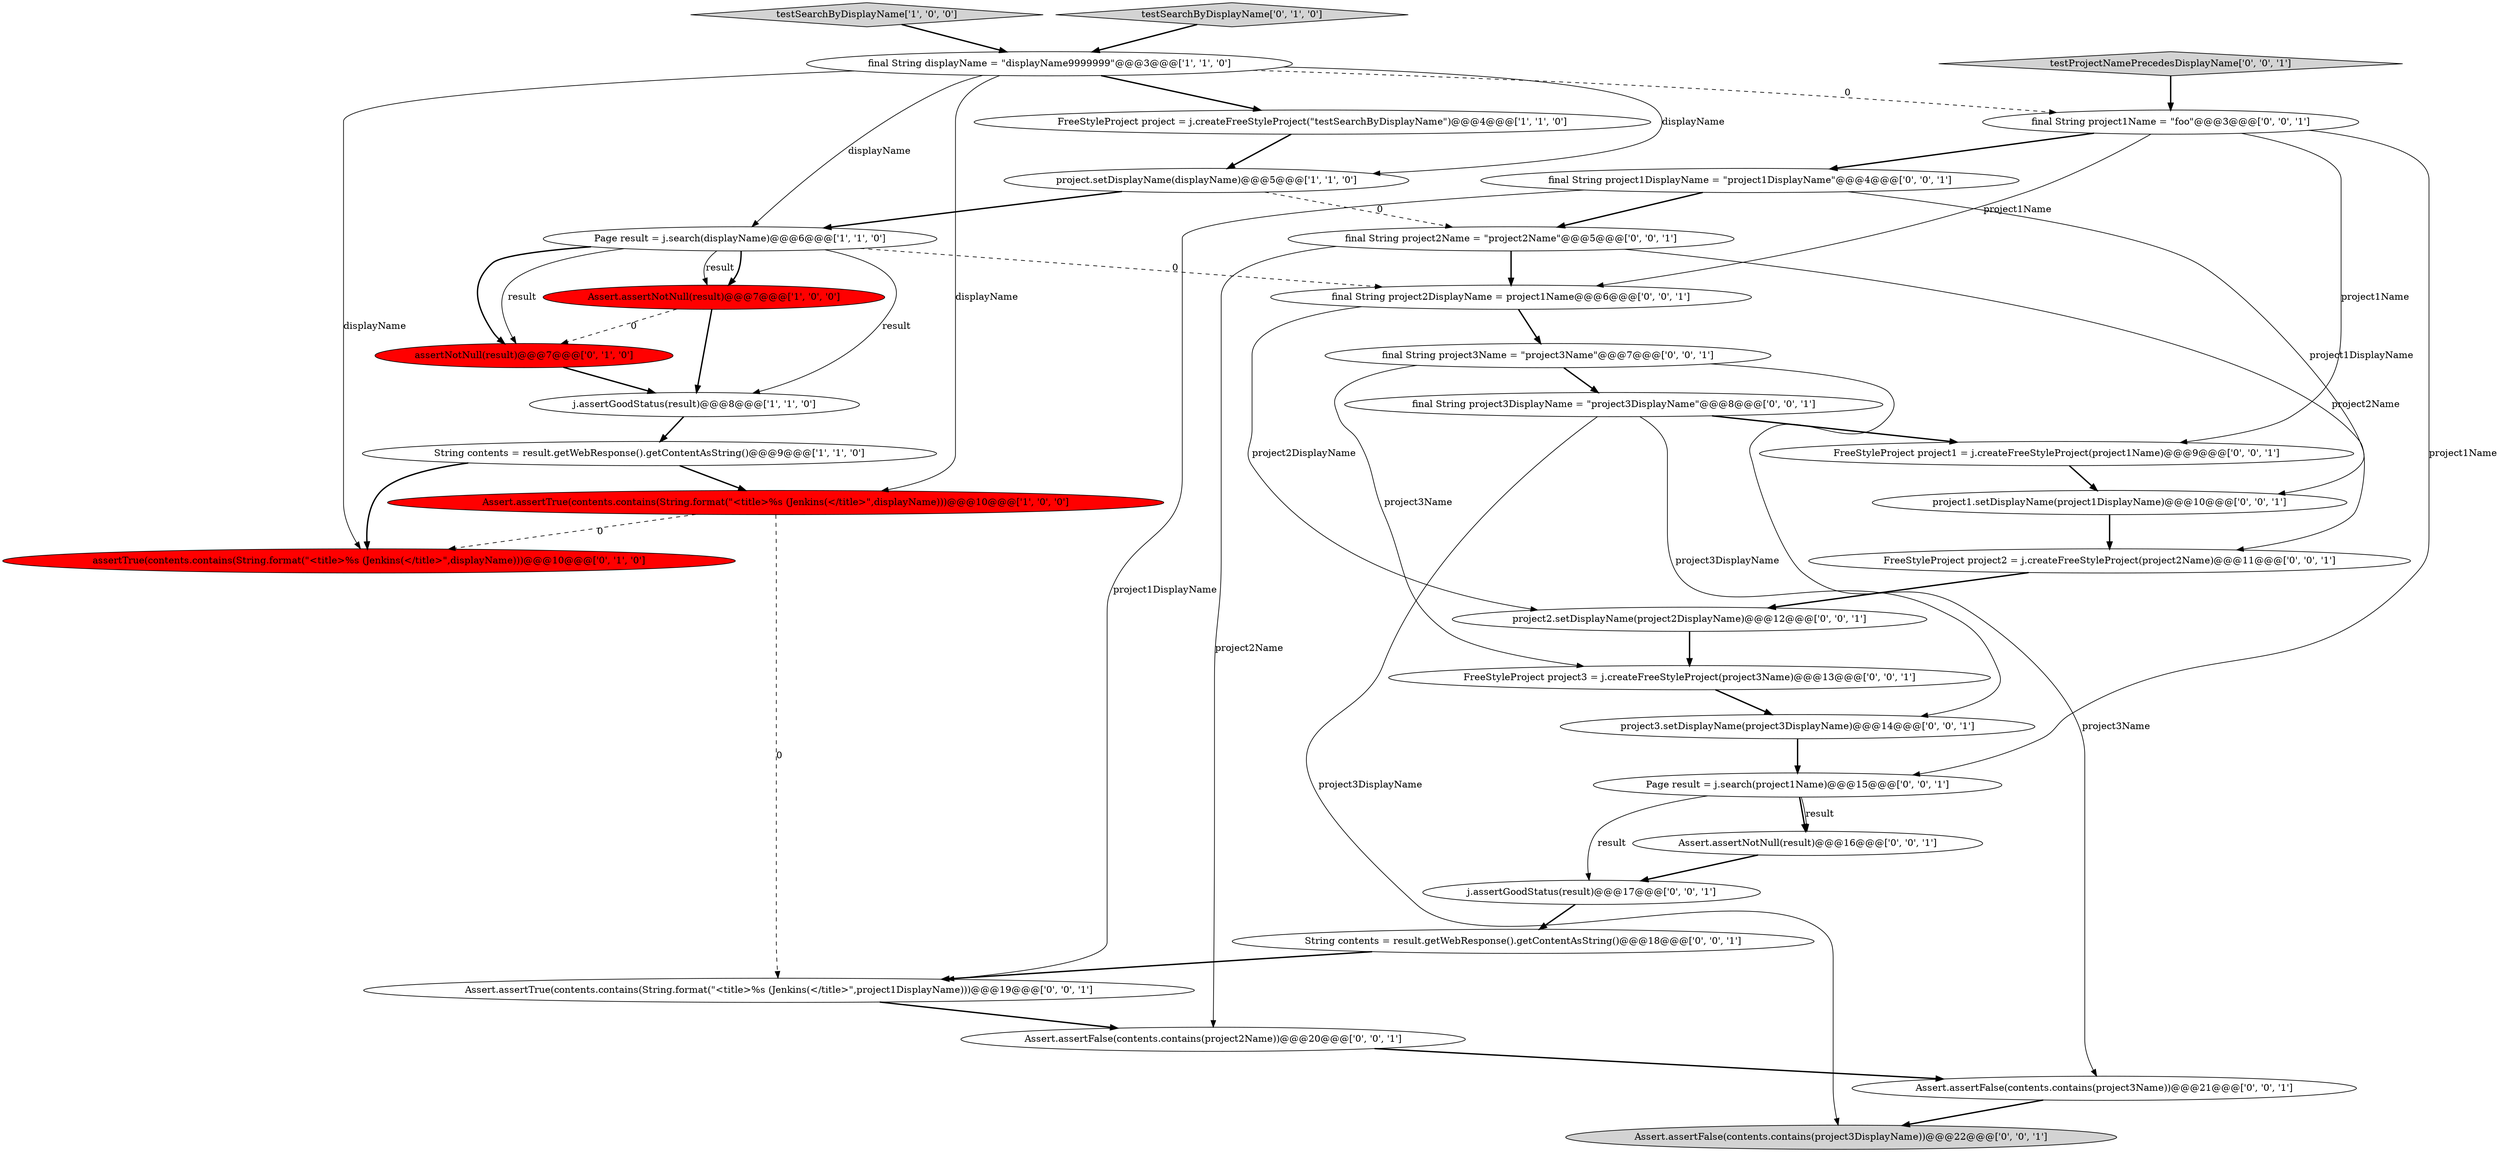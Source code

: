 digraph {
8 [style = filled, label = "String contents = result.getWebResponse().getContentAsString()@@@9@@@['1', '1', '0']", fillcolor = white, shape = ellipse image = "AAA0AAABBB1BBB"];
17 [style = filled, label = "String contents = result.getWebResponse().getContentAsString()@@@18@@@['0', '0', '1']", fillcolor = white, shape = ellipse image = "AAA0AAABBB3BBB"];
13 [style = filled, label = "final String project3DisplayName = \"project3DisplayName\"@@@8@@@['0', '0', '1']", fillcolor = white, shape = ellipse image = "AAA0AAABBB3BBB"];
29 [style = filled, label = "FreeStyleProject project3 = j.createFreeStyleProject(project3Name)@@@13@@@['0', '0', '1']", fillcolor = white, shape = ellipse image = "AAA0AAABBB3BBB"];
24 [style = filled, label = "testProjectNamePrecedesDisplayName['0', '0', '1']", fillcolor = lightgray, shape = diamond image = "AAA0AAABBB3BBB"];
28 [style = filled, label = "project2.setDisplayName(project2DisplayName)@@@12@@@['0', '0', '1']", fillcolor = white, shape = ellipse image = "AAA0AAABBB3BBB"];
2 [style = filled, label = "Page result = j.search(displayName)@@@6@@@['1', '1', '0']", fillcolor = white, shape = ellipse image = "AAA0AAABBB1BBB"];
0 [style = filled, label = "final String displayName = \"displayName9999999\"@@@3@@@['1', '1', '0']", fillcolor = white, shape = ellipse image = "AAA0AAABBB1BBB"];
4 [style = filled, label = "FreeStyleProject project = j.createFreeStyleProject(\"testSearchByDisplayName\")@@@4@@@['1', '1', '0']", fillcolor = white, shape = ellipse image = "AAA0AAABBB1BBB"];
32 [style = filled, label = "final String project1Name = \"foo\"@@@3@@@['0', '0', '1']", fillcolor = white, shape = ellipse image = "AAA0AAABBB3BBB"];
27 [style = filled, label = "final String project2DisplayName = project1Name@@@6@@@['0', '0', '1']", fillcolor = white, shape = ellipse image = "AAA0AAABBB3BBB"];
5 [style = filled, label = "testSearchByDisplayName['1', '0', '0']", fillcolor = lightgray, shape = diamond image = "AAA0AAABBB1BBB"];
15 [style = filled, label = "Assert.assertFalse(contents.contains(project2Name))@@@20@@@['0', '0', '1']", fillcolor = white, shape = ellipse image = "AAA0AAABBB3BBB"];
31 [style = filled, label = "Assert.assertNotNull(result)@@@16@@@['0', '0', '1']", fillcolor = white, shape = ellipse image = "AAA0AAABBB3BBB"];
12 [style = filled, label = "final String project1DisplayName = \"project1DisplayName\"@@@4@@@['0', '0', '1']", fillcolor = white, shape = ellipse image = "AAA0AAABBB3BBB"];
23 [style = filled, label = "Assert.assertFalse(contents.contains(project3Name))@@@21@@@['0', '0', '1']", fillcolor = white, shape = ellipse image = "AAA0AAABBB3BBB"];
22 [style = filled, label = "FreeStyleProject project2 = j.createFreeStyleProject(project2Name)@@@11@@@['0', '0', '1']", fillcolor = white, shape = ellipse image = "AAA0AAABBB3BBB"];
11 [style = filled, label = "assertTrue(contents.contains(String.format(\"<title>%s (Jenkins(</title>\",displayName)))@@@10@@@['0', '1', '0']", fillcolor = red, shape = ellipse image = "AAA1AAABBB2BBB"];
6 [style = filled, label = "project.setDisplayName(displayName)@@@5@@@['1', '1', '0']", fillcolor = white, shape = ellipse image = "AAA0AAABBB1BBB"];
9 [style = filled, label = "testSearchByDisplayName['0', '1', '0']", fillcolor = lightgray, shape = diamond image = "AAA0AAABBB2BBB"];
16 [style = filled, label = "FreeStyleProject project1 = j.createFreeStyleProject(project1Name)@@@9@@@['0', '0', '1']", fillcolor = white, shape = ellipse image = "AAA0AAABBB3BBB"];
18 [style = filled, label = "Page result = j.search(project1Name)@@@15@@@['0', '0', '1']", fillcolor = white, shape = ellipse image = "AAA0AAABBB3BBB"];
7 [style = filled, label = "Assert.assertTrue(contents.contains(String.format(\"<title>%s (Jenkins(</title>\",displayName)))@@@10@@@['1', '0', '0']", fillcolor = red, shape = ellipse image = "AAA1AAABBB1BBB"];
10 [style = filled, label = "assertNotNull(result)@@@7@@@['0', '1', '0']", fillcolor = red, shape = ellipse image = "AAA1AAABBB2BBB"];
20 [style = filled, label = "final String project3Name = \"project3Name\"@@@7@@@['0', '0', '1']", fillcolor = white, shape = ellipse image = "AAA0AAABBB3BBB"];
26 [style = filled, label = "project3.setDisplayName(project3DisplayName)@@@14@@@['0', '0', '1']", fillcolor = white, shape = ellipse image = "AAA0AAABBB3BBB"];
19 [style = filled, label = "Assert.assertTrue(contents.contains(String.format(\"<title>%s (Jenkins(</title>\",project1DisplayName)))@@@19@@@['0', '0', '1']", fillcolor = white, shape = ellipse image = "AAA0AAABBB3BBB"];
3 [style = filled, label = "j.assertGoodStatus(result)@@@8@@@['1', '1', '0']", fillcolor = white, shape = ellipse image = "AAA0AAABBB1BBB"];
30 [style = filled, label = "Assert.assertFalse(contents.contains(project3DisplayName))@@@22@@@['0', '0', '1']", fillcolor = lightgray, shape = ellipse image = "AAA0AAABBB3BBB"];
1 [style = filled, label = "Assert.assertNotNull(result)@@@7@@@['1', '0', '0']", fillcolor = red, shape = ellipse image = "AAA1AAABBB1BBB"];
14 [style = filled, label = "project1.setDisplayName(project1DisplayName)@@@10@@@['0', '0', '1']", fillcolor = white, shape = ellipse image = "AAA0AAABBB3BBB"];
25 [style = filled, label = "final String project2Name = \"project2Name\"@@@5@@@['0', '0', '1']", fillcolor = white, shape = ellipse image = "AAA0AAABBB3BBB"];
21 [style = filled, label = "j.assertGoodStatus(result)@@@17@@@['0', '0', '1']", fillcolor = white, shape = ellipse image = "AAA0AAABBB3BBB"];
28->29 [style = bold, label=""];
18->31 [style = bold, label=""];
15->23 [style = bold, label=""];
0->6 [style = solid, label="displayName"];
32->18 [style = solid, label="project1Name"];
20->13 [style = bold, label=""];
9->0 [style = bold, label=""];
23->30 [style = bold, label=""];
12->19 [style = solid, label="project1DisplayName"];
4->6 [style = bold, label=""];
32->12 [style = bold, label=""];
2->1 [style = bold, label=""];
32->27 [style = solid, label="project1Name"];
13->30 [style = solid, label="project3DisplayName"];
24->32 [style = bold, label=""];
0->32 [style = dashed, label="0"];
14->22 [style = bold, label=""];
1->3 [style = bold, label=""];
13->26 [style = solid, label="project3DisplayName"];
18->31 [style = solid, label="result"];
7->11 [style = dashed, label="0"];
2->27 [style = dashed, label="0"];
10->3 [style = bold, label=""];
22->28 [style = bold, label=""];
31->21 [style = bold, label=""];
12->14 [style = solid, label="project1DisplayName"];
27->28 [style = solid, label="project2DisplayName"];
1->10 [style = dashed, label="0"];
0->2 [style = solid, label="displayName"];
2->10 [style = bold, label=""];
13->16 [style = bold, label=""];
17->19 [style = bold, label=""];
8->7 [style = bold, label=""];
25->22 [style = solid, label="project2Name"];
29->26 [style = bold, label=""];
6->2 [style = bold, label=""];
25->27 [style = bold, label=""];
0->11 [style = solid, label="displayName"];
2->1 [style = solid, label="result"];
20->29 [style = solid, label="project3Name"];
6->25 [style = dashed, label="0"];
5->0 [style = bold, label=""];
7->19 [style = dashed, label="0"];
0->4 [style = bold, label=""];
12->25 [style = bold, label=""];
3->8 [style = bold, label=""];
18->21 [style = solid, label="result"];
25->15 [style = solid, label="project2Name"];
32->16 [style = solid, label="project1Name"];
20->23 [style = solid, label="project3Name"];
2->10 [style = solid, label="result"];
16->14 [style = bold, label=""];
19->15 [style = bold, label=""];
0->7 [style = solid, label="displayName"];
8->11 [style = bold, label=""];
2->3 [style = solid, label="result"];
27->20 [style = bold, label=""];
21->17 [style = bold, label=""];
26->18 [style = bold, label=""];
}
